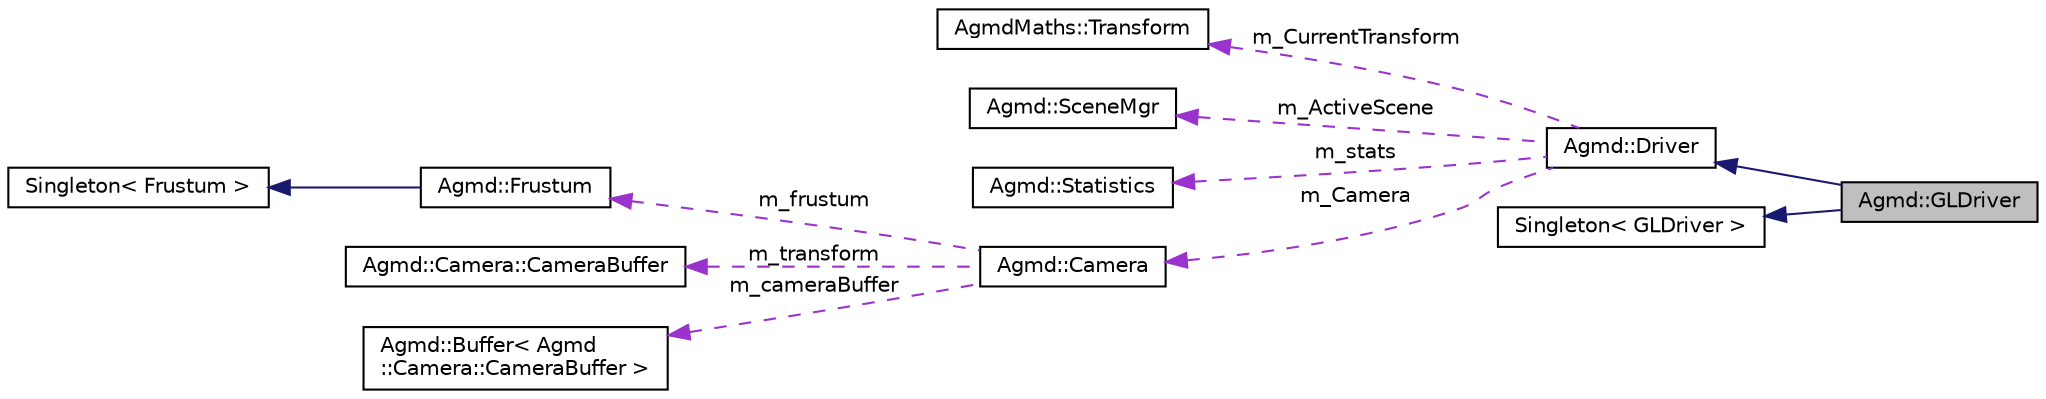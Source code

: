 digraph "Agmd::GLDriver"
{
  edge [fontname="Helvetica",fontsize="10",labelfontname="Helvetica",labelfontsize="10"];
  node [fontname="Helvetica",fontsize="10",shape=record];
  rankdir="LR";
  Node1 [label="Agmd::GLDriver",height=0.2,width=0.4,color="black", fillcolor="grey75", style="filled" fontcolor="black"];
  Node2 -> Node1 [dir="back",color="midnightblue",fontsize="10",style="solid",fontname="Helvetica"];
  Node2 [label="Agmd::Driver",height=0.2,width=0.4,color="black", fillcolor="white", style="filled",URL="$class_agmd_1_1_driver.html"];
  Node3 -> Node2 [dir="back",color="darkorchid3",fontsize="10",style="dashed",label=" m_CurrentTransform" ,fontname="Helvetica"];
  Node3 [label="AgmdMaths::Transform",height=0.2,width=0.4,color="black", fillcolor="white", style="filled",URL="$class_agmd_maths_1_1_transform.html"];
  Node4 -> Node2 [dir="back",color="darkorchid3",fontsize="10",style="dashed",label=" m_ActiveScene" ,fontname="Helvetica"];
  Node4 [label="Agmd::SceneMgr",height=0.2,width=0.4,color="black", fillcolor="white", style="filled",URL="$class_agmd_1_1_scene_mgr.html"];
  Node5 -> Node2 [dir="back",color="darkorchid3",fontsize="10",style="dashed",label=" m_stats" ,fontname="Helvetica"];
  Node5 [label="Agmd::Statistics",height=0.2,width=0.4,color="black", fillcolor="white", style="filled",URL="$class_agmd_1_1_statistics.html"];
  Node6 -> Node2 [dir="back",color="darkorchid3",fontsize="10",style="dashed",label=" m_Camera" ,fontname="Helvetica"];
  Node6 [label="Agmd::Camera",height=0.2,width=0.4,color="black", fillcolor="white", style="filled",URL="$class_agmd_1_1_camera.html"];
  Node7 -> Node6 [dir="back",color="darkorchid3",fontsize="10",style="dashed",label=" m_frustum" ,fontname="Helvetica"];
  Node7 [label="Agmd::Frustum",height=0.2,width=0.4,color="black", fillcolor="white", style="filled",URL="$class_agmd_1_1_frustum.html"];
  Node8 -> Node7 [dir="back",color="midnightblue",fontsize="10",style="solid",fontname="Helvetica"];
  Node8 [label="Singleton\< Frustum \>",height=0.2,width=0.4,color="black", fillcolor="white", style="filled",URL="$class_singleton.html"];
  Node9 -> Node6 [dir="back",color="darkorchid3",fontsize="10",style="dashed",label=" m_transform" ,fontname="Helvetica"];
  Node9 [label="Agmd::Camera::CameraBuffer",height=0.2,width=0.4,color="black", fillcolor="white", style="filled",URL="$struct_agmd_1_1_camera_1_1_camera_buffer.html"];
  Node10 -> Node6 [dir="back",color="darkorchid3",fontsize="10",style="dashed",label=" m_cameraBuffer" ,fontname="Helvetica"];
  Node10 [label="Agmd::Buffer\< Agmd\l::Camera::CameraBuffer \>",height=0.2,width=0.4,color="black", fillcolor="white", style="filled",URL="$class_agmd_1_1_buffer.html"];
  Node11 -> Node1 [dir="back",color="midnightblue",fontsize="10",style="solid",fontname="Helvetica"];
  Node11 [label="Singleton\< GLDriver \>",height=0.2,width=0.4,color="black", fillcolor="white", style="filled",URL="$class_singleton.html"];
}
